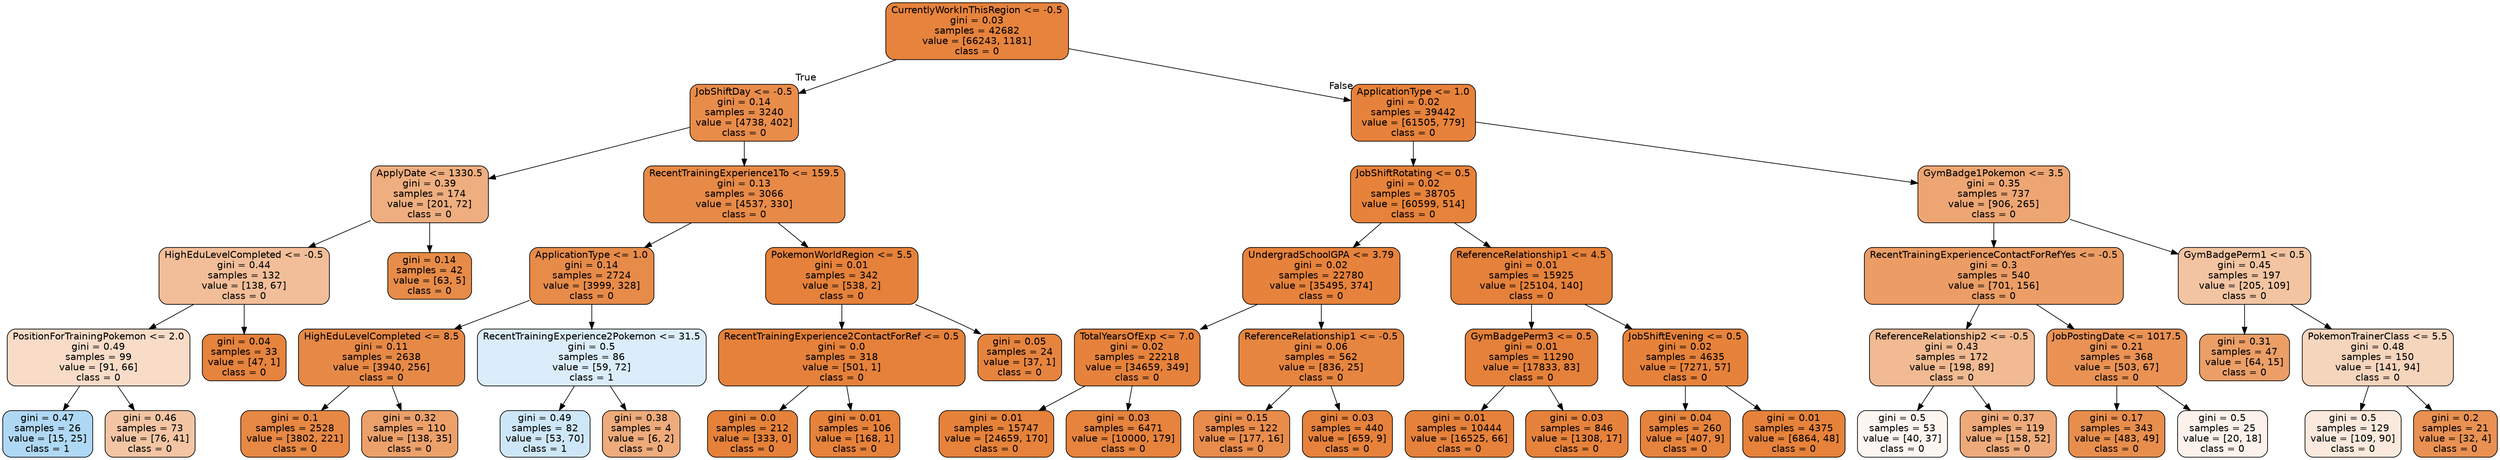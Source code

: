 digraph Tree {
node [shape=box, style="filled, rounded", color="black", fontname=helvetica] ;
edge [fontname=helvetica] ;
0 [label="CurrentlyWorkInThisRegion <= -0.5\ngini = 0.03\nsamples = 42682\nvalue = [66243, 1181]\nclass = 0", fillcolor="#e58139fa"] ;
1 [label="JobShiftDay <= -0.5\ngini = 0.14\nsamples = 3240\nvalue = [4738, 402]\nclass = 0", fillcolor="#e58139e9"] ;
0 -> 1 [labeldistance=2.5, labelangle=45, headlabel="True"] ;
2 [label="ApplyDate <= 1330.5\ngini = 0.39\nsamples = 174\nvalue = [201, 72]\nclass = 0", fillcolor="#e58139a4"] ;
1 -> 2 ;
3 [label="HighEduLevelCompleted <= -0.5\ngini = 0.44\nsamples = 132\nvalue = [138, 67]\nclass = 0", fillcolor="#e5813983"] ;
2 -> 3 ;
4 [label="PositionForTrainingPokemon <= 2.0\ngini = 0.49\nsamples = 99\nvalue = [91, 66]\nclass = 0", fillcolor="#e5813946"] ;
3 -> 4 ;
5 [label="gini = 0.47\nsamples = 26\nvalue = [15, 25]\nclass = 1", fillcolor="#399de566"] ;
4 -> 5 ;
6 [label="gini = 0.46\nsamples = 73\nvalue = [76, 41]\nclass = 0", fillcolor="#e5813975"] ;
4 -> 6 ;
7 [label="gini = 0.04\nsamples = 33\nvalue = [47, 1]\nclass = 0", fillcolor="#e58139fa"] ;
3 -> 7 ;
8 [label="gini = 0.14\nsamples = 42\nvalue = [63, 5]\nclass = 0", fillcolor="#e58139eb"] ;
2 -> 8 ;
9 [label="RecentTrainingExperience1To <= 159.5\ngini = 0.13\nsamples = 3066\nvalue = [4537, 330]\nclass = 0", fillcolor="#e58139ec"] ;
1 -> 9 ;
10 [label="ApplicationType <= 1.0\ngini = 0.14\nsamples = 2724\nvalue = [3999, 328]\nclass = 0", fillcolor="#e58139ea"] ;
9 -> 10 ;
11 [label="HighEduLevelCompleted <= 8.5\ngini = 0.11\nsamples = 2638\nvalue = [3940, 256]\nclass = 0", fillcolor="#e58139ee"] ;
10 -> 11 ;
12 [label="gini = 0.1\nsamples = 2528\nvalue = [3802, 221]\nclass = 0", fillcolor="#e58139f0"] ;
11 -> 12 ;
13 [label="gini = 0.32\nsamples = 110\nvalue = [138, 35]\nclass = 0", fillcolor="#e58139be"] ;
11 -> 13 ;
14 [label="RecentTrainingExperience2Pokemon <= 31.5\ngini = 0.5\nsamples = 86\nvalue = [59, 72]\nclass = 1", fillcolor="#399de52e"] ;
10 -> 14 ;
15 [label="gini = 0.49\nsamples = 82\nvalue = [53, 70]\nclass = 1", fillcolor="#399de53e"] ;
14 -> 15 ;
16 [label="gini = 0.38\nsamples = 4\nvalue = [6, 2]\nclass = 0", fillcolor="#e58139aa"] ;
14 -> 16 ;
17 [label="PokemonWorldRegion <= 5.5\ngini = 0.01\nsamples = 342\nvalue = [538, 2]\nclass = 0", fillcolor="#e58139fe"] ;
9 -> 17 ;
18 [label="RecentTrainingExperience2ContactForRef <= 0.5\ngini = 0.0\nsamples = 318\nvalue = [501, 1]\nclass = 0", fillcolor="#e58139fe"] ;
17 -> 18 ;
19 [label="gini = 0.0\nsamples = 212\nvalue = [333, 0]\nclass = 0", fillcolor="#e58139ff"] ;
18 -> 19 ;
20 [label="gini = 0.01\nsamples = 106\nvalue = [168, 1]\nclass = 0", fillcolor="#e58139fd"] ;
18 -> 20 ;
21 [label="gini = 0.05\nsamples = 24\nvalue = [37, 1]\nclass = 0", fillcolor="#e58139f8"] ;
17 -> 21 ;
22 [label="ApplicationType <= 1.0\ngini = 0.02\nsamples = 39442\nvalue = [61505, 779]\nclass = 0", fillcolor="#e58139fc"] ;
0 -> 22 [labeldistance=2.5, labelangle=-45, headlabel="False"] ;
23 [label="JobShiftRotating <= 0.5\ngini = 0.02\nsamples = 38705\nvalue = [60599, 514]\nclass = 0", fillcolor="#e58139fd"] ;
22 -> 23 ;
24 [label="UndergradSchoolGPA <= 3.79\ngini = 0.02\nsamples = 22780\nvalue = [35495, 374]\nclass = 0", fillcolor="#e58139fc"] ;
23 -> 24 ;
25 [label="TotalYearsOfExp <= 7.0\ngini = 0.02\nsamples = 22218\nvalue = [34659, 349]\nclass = 0", fillcolor="#e58139fc"] ;
24 -> 25 ;
26 [label="gini = 0.01\nsamples = 15747\nvalue = [24659, 170]\nclass = 0", fillcolor="#e58139fd"] ;
25 -> 26 ;
27 [label="gini = 0.03\nsamples = 6471\nvalue = [10000, 179]\nclass = 0", fillcolor="#e58139fa"] ;
25 -> 27 ;
28 [label="ReferenceRelationship1 <= -0.5\ngini = 0.06\nsamples = 562\nvalue = [836, 25]\nclass = 0", fillcolor="#e58139f7"] ;
24 -> 28 ;
29 [label="gini = 0.15\nsamples = 122\nvalue = [177, 16]\nclass = 0", fillcolor="#e58139e8"] ;
28 -> 29 ;
30 [label="gini = 0.03\nsamples = 440\nvalue = [659, 9]\nclass = 0", fillcolor="#e58139fc"] ;
28 -> 30 ;
31 [label="ReferenceRelationship1 <= 4.5\ngini = 0.01\nsamples = 15925\nvalue = [25104, 140]\nclass = 0", fillcolor="#e58139fe"] ;
23 -> 31 ;
32 [label="GymBadgePerm3 <= 0.5\ngini = 0.01\nsamples = 11290\nvalue = [17833, 83]\nclass = 0", fillcolor="#e58139fe"] ;
31 -> 32 ;
33 [label="gini = 0.01\nsamples = 10444\nvalue = [16525, 66]\nclass = 0", fillcolor="#e58139fe"] ;
32 -> 33 ;
34 [label="gini = 0.03\nsamples = 846\nvalue = [1308, 17]\nclass = 0", fillcolor="#e58139fc"] ;
32 -> 34 ;
35 [label="JobShiftEvening <= 0.5\ngini = 0.02\nsamples = 4635\nvalue = [7271, 57]\nclass = 0", fillcolor="#e58139fd"] ;
31 -> 35 ;
36 [label="gini = 0.04\nsamples = 260\nvalue = [407, 9]\nclass = 0", fillcolor="#e58139f9"] ;
35 -> 36 ;
37 [label="gini = 0.01\nsamples = 4375\nvalue = [6864, 48]\nclass = 0", fillcolor="#e58139fd"] ;
35 -> 37 ;
38 [label="GymBadge1Pokemon <= 3.5\ngini = 0.35\nsamples = 737\nvalue = [906, 265]\nclass = 0", fillcolor="#e58139b4"] ;
22 -> 38 ;
39 [label="RecentTrainingExperienceContactForRefYes <= -0.5\ngini = 0.3\nsamples = 540\nvalue = [701, 156]\nclass = 0", fillcolor="#e58139c6"] ;
38 -> 39 ;
40 [label="ReferenceRelationship2 <= -0.5\ngini = 0.43\nsamples = 172\nvalue = [198, 89]\nclass = 0", fillcolor="#e581398c"] ;
39 -> 40 ;
41 [label="gini = 0.5\nsamples = 53\nvalue = [40, 37]\nclass = 0", fillcolor="#e5813913"] ;
40 -> 41 ;
42 [label="gini = 0.37\nsamples = 119\nvalue = [158, 52]\nclass = 0", fillcolor="#e58139ab"] ;
40 -> 42 ;
43 [label="JobPostingDate <= 1017.5\ngini = 0.21\nsamples = 368\nvalue = [503, 67]\nclass = 0", fillcolor="#e58139dd"] ;
39 -> 43 ;
44 [label="gini = 0.17\nsamples = 343\nvalue = [483, 49]\nclass = 0", fillcolor="#e58139e5"] ;
43 -> 44 ;
45 [label="gini = 0.5\nsamples = 25\nvalue = [20, 18]\nclass = 0", fillcolor="#e5813919"] ;
43 -> 45 ;
46 [label="GymBadgePerm1 <= 0.5\ngini = 0.45\nsamples = 197\nvalue = [205, 109]\nclass = 0", fillcolor="#e5813977"] ;
38 -> 46 ;
47 [label="gini = 0.31\nsamples = 47\nvalue = [64, 15]\nclass = 0", fillcolor="#e58139c3"] ;
46 -> 47 ;
48 [label="PokemonTrainerClass <= 5.5\ngini = 0.48\nsamples = 150\nvalue = [141, 94]\nclass = 0", fillcolor="#e5813955"] ;
46 -> 48 ;
49 [label="gini = 0.5\nsamples = 129\nvalue = [109, 90]\nclass = 0", fillcolor="#e581392c"] ;
48 -> 49 ;
50 [label="gini = 0.2\nsamples = 21\nvalue = [32, 4]\nclass = 0", fillcolor="#e58139df"] ;
48 -> 50 ;
}